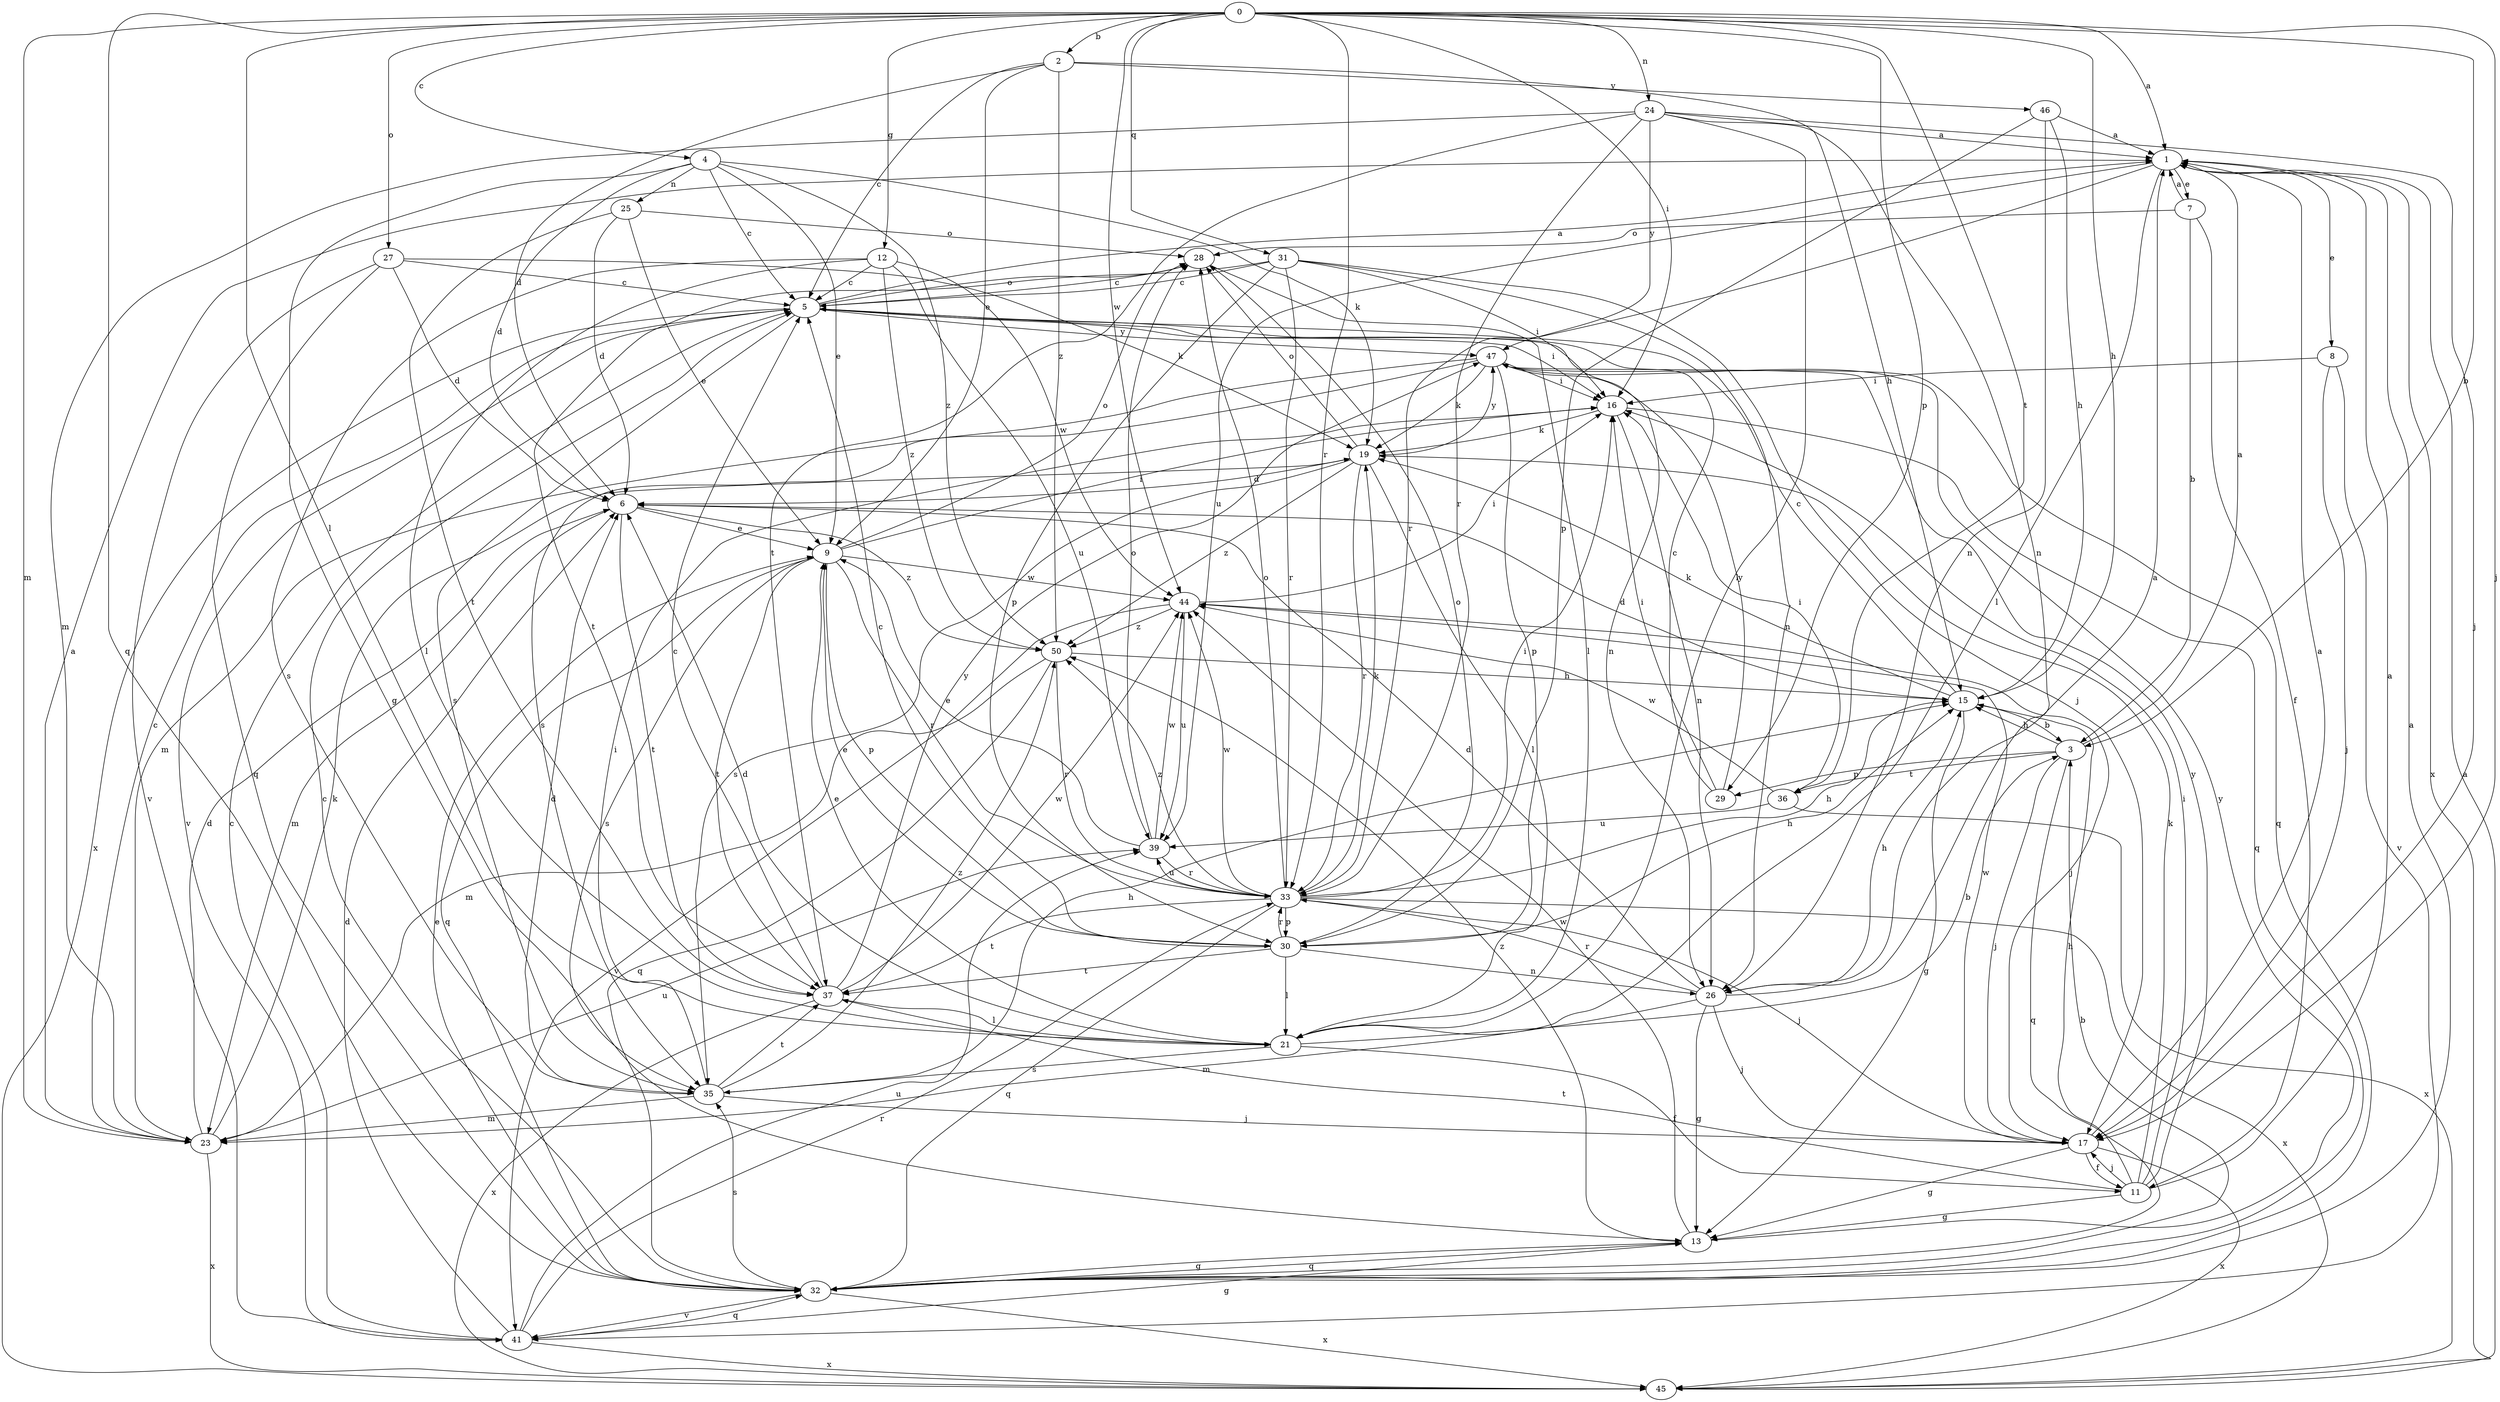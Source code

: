 strict digraph  {
0;
1;
2;
3;
4;
5;
6;
7;
8;
9;
11;
12;
13;
15;
16;
17;
19;
21;
23;
24;
25;
26;
27;
28;
29;
30;
31;
32;
33;
35;
36;
37;
39;
41;
44;
45;
46;
47;
50;
0 -> 1  [label=a];
0 -> 2  [label=b];
0 -> 3  [label=b];
0 -> 4  [label=c];
0 -> 12  [label=g];
0 -> 15  [label=h];
0 -> 16  [label=i];
0 -> 17  [label=j];
0 -> 21  [label=l];
0 -> 23  [label=m];
0 -> 24  [label=n];
0 -> 27  [label=o];
0 -> 29  [label=p];
0 -> 31  [label=q];
0 -> 32  [label=q];
0 -> 33  [label=r];
0 -> 36  [label=t];
0 -> 44  [label=w];
1 -> 7  [label=e];
1 -> 8  [label=e];
1 -> 21  [label=l];
1 -> 33  [label=r];
1 -> 39  [label=u];
1 -> 45  [label=x];
2 -> 5  [label=c];
2 -> 6  [label=d];
2 -> 9  [label=e];
2 -> 15  [label=h];
2 -> 46  [label=y];
2 -> 50  [label=z];
3 -> 1  [label=a];
3 -> 15  [label=h];
3 -> 17  [label=j];
3 -> 29  [label=p];
3 -> 32  [label=q];
3 -> 36  [label=t];
4 -> 5  [label=c];
4 -> 6  [label=d];
4 -> 9  [label=e];
4 -> 13  [label=g];
4 -> 19  [label=k];
4 -> 25  [label=n];
4 -> 50  [label=z];
5 -> 1  [label=a];
5 -> 16  [label=i];
5 -> 26  [label=n];
5 -> 28  [label=o];
5 -> 35  [label=s];
5 -> 41  [label=v];
5 -> 45  [label=x];
5 -> 47  [label=y];
6 -> 9  [label=e];
6 -> 23  [label=m];
6 -> 37  [label=t];
6 -> 50  [label=z];
7 -> 1  [label=a];
7 -> 3  [label=b];
7 -> 11  [label=f];
7 -> 28  [label=o];
8 -> 16  [label=i];
8 -> 17  [label=j];
8 -> 41  [label=v];
9 -> 16  [label=i];
9 -> 28  [label=o];
9 -> 30  [label=p];
9 -> 32  [label=q];
9 -> 33  [label=r];
9 -> 35  [label=s];
9 -> 37  [label=t];
9 -> 44  [label=w];
11 -> 1  [label=a];
11 -> 13  [label=g];
11 -> 15  [label=h];
11 -> 16  [label=i];
11 -> 17  [label=j];
11 -> 19  [label=k];
11 -> 37  [label=t];
11 -> 47  [label=y];
12 -> 5  [label=c];
12 -> 21  [label=l];
12 -> 35  [label=s];
12 -> 39  [label=u];
12 -> 44  [label=w];
12 -> 50  [label=z];
13 -> 32  [label=q];
13 -> 44  [label=w];
13 -> 47  [label=y];
13 -> 50  [label=z];
15 -> 3  [label=b];
15 -> 5  [label=c];
15 -> 6  [label=d];
15 -> 13  [label=g];
15 -> 19  [label=k];
16 -> 19  [label=k];
16 -> 26  [label=n];
16 -> 32  [label=q];
17 -> 1  [label=a];
17 -> 11  [label=f];
17 -> 13  [label=g];
17 -> 44  [label=w];
17 -> 45  [label=x];
19 -> 6  [label=d];
19 -> 21  [label=l];
19 -> 28  [label=o];
19 -> 33  [label=r];
19 -> 35  [label=s];
19 -> 47  [label=y];
19 -> 50  [label=z];
21 -> 3  [label=b];
21 -> 6  [label=d];
21 -> 9  [label=e];
21 -> 11  [label=f];
21 -> 35  [label=s];
23 -> 1  [label=a];
23 -> 5  [label=c];
23 -> 6  [label=d];
23 -> 19  [label=k];
23 -> 39  [label=u];
23 -> 45  [label=x];
24 -> 1  [label=a];
24 -> 17  [label=j];
24 -> 21  [label=l];
24 -> 23  [label=m];
24 -> 26  [label=n];
24 -> 33  [label=r];
24 -> 37  [label=t];
24 -> 47  [label=y];
25 -> 6  [label=d];
25 -> 9  [label=e];
25 -> 28  [label=o];
25 -> 37  [label=t];
26 -> 1  [label=a];
26 -> 6  [label=d];
26 -> 13  [label=g];
26 -> 15  [label=h];
26 -> 17  [label=j];
26 -> 23  [label=m];
26 -> 33  [label=r];
27 -> 5  [label=c];
27 -> 6  [label=d];
27 -> 19  [label=k];
27 -> 32  [label=q];
27 -> 41  [label=v];
28 -> 5  [label=c];
28 -> 21  [label=l];
29 -> 5  [label=c];
29 -> 16  [label=i];
29 -> 47  [label=y];
30 -> 5  [label=c];
30 -> 9  [label=e];
30 -> 15  [label=h];
30 -> 21  [label=l];
30 -> 26  [label=n];
30 -> 28  [label=o];
30 -> 33  [label=r];
30 -> 37  [label=t];
31 -> 5  [label=c];
31 -> 16  [label=i];
31 -> 17  [label=j];
31 -> 26  [label=n];
31 -> 30  [label=p];
31 -> 33  [label=r];
31 -> 37  [label=t];
32 -> 1  [label=a];
32 -> 3  [label=b];
32 -> 5  [label=c];
32 -> 9  [label=e];
32 -> 13  [label=g];
32 -> 35  [label=s];
32 -> 41  [label=v];
32 -> 45  [label=x];
33 -> 15  [label=h];
33 -> 16  [label=i];
33 -> 17  [label=j];
33 -> 19  [label=k];
33 -> 28  [label=o];
33 -> 30  [label=p];
33 -> 32  [label=q];
33 -> 37  [label=t];
33 -> 39  [label=u];
33 -> 44  [label=w];
33 -> 45  [label=x];
33 -> 50  [label=z];
35 -> 6  [label=d];
35 -> 15  [label=h];
35 -> 16  [label=i];
35 -> 17  [label=j];
35 -> 23  [label=m];
35 -> 37  [label=t];
35 -> 50  [label=z];
36 -> 16  [label=i];
36 -> 39  [label=u];
36 -> 44  [label=w];
36 -> 45  [label=x];
37 -> 5  [label=c];
37 -> 21  [label=l];
37 -> 44  [label=w];
37 -> 45  [label=x];
37 -> 47  [label=y];
39 -> 9  [label=e];
39 -> 28  [label=o];
39 -> 33  [label=r];
39 -> 44  [label=w];
41 -> 5  [label=c];
41 -> 6  [label=d];
41 -> 13  [label=g];
41 -> 32  [label=q];
41 -> 33  [label=r];
41 -> 39  [label=u];
41 -> 45  [label=x];
44 -> 16  [label=i];
44 -> 17  [label=j];
44 -> 39  [label=u];
44 -> 41  [label=v];
44 -> 50  [label=z];
45 -> 1  [label=a];
46 -> 1  [label=a];
46 -> 15  [label=h];
46 -> 26  [label=n];
46 -> 30  [label=p];
47 -> 16  [label=i];
47 -> 19  [label=k];
47 -> 23  [label=m];
47 -> 30  [label=p];
47 -> 32  [label=q];
47 -> 35  [label=s];
50 -> 15  [label=h];
50 -> 23  [label=m];
50 -> 32  [label=q];
50 -> 33  [label=r];
}
